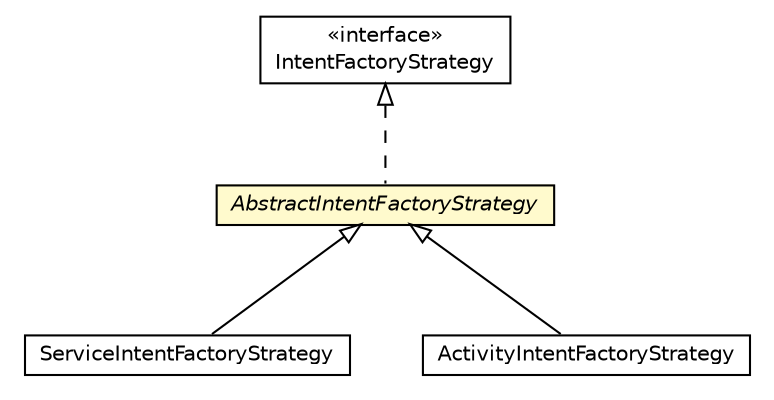 #!/usr/local/bin/dot
#
# Class diagram 
# Generated by UMLGraph version 5.1 (http://www.umlgraph.org/)
#

digraph G {
	edge [fontname="Helvetica",fontsize=10,labelfontname="Helvetica",labelfontsize=10];
	node [fontname="Helvetica",fontsize=10,shape=plaintext];
	nodesep=0.25;
	ranksep=0.5;
	// org.androidtransfuse.intentFactory.ServiceIntentFactoryStrategy
	c7368 [label=<<table title="org.androidtransfuse.intentFactory.ServiceIntentFactoryStrategy" border="0" cellborder="1" cellspacing="0" cellpadding="2" port="p" href="./ServiceIntentFactoryStrategy.html">
		<tr><td><table border="0" cellspacing="0" cellpadding="1">
<tr><td align="center" balign="center"> ServiceIntentFactoryStrategy </td></tr>
		</table></td></tr>
		</table>>, fontname="Helvetica", fontcolor="black", fontsize=10.0];
	// org.androidtransfuse.intentFactory.IntentFactoryStrategy
	c7369 [label=<<table title="org.androidtransfuse.intentFactory.IntentFactoryStrategy" border="0" cellborder="1" cellspacing="0" cellpadding="2" port="p" href="./IntentFactoryStrategy.html">
		<tr><td><table border="0" cellspacing="0" cellpadding="1">
<tr><td align="center" balign="center"> &#171;interface&#187; </td></tr>
<tr><td align="center" balign="center"> IntentFactoryStrategy </td></tr>
		</table></td></tr>
		</table>>, fontname="Helvetica", fontcolor="black", fontsize=10.0];
	// org.androidtransfuse.intentFactory.AbstractIntentFactoryStrategy
	c7372 [label=<<table title="org.androidtransfuse.intentFactory.AbstractIntentFactoryStrategy" border="0" cellborder="1" cellspacing="0" cellpadding="2" port="p" bgcolor="lemonChiffon" href="./AbstractIntentFactoryStrategy.html">
		<tr><td><table border="0" cellspacing="0" cellpadding="1">
<tr><td align="center" balign="center"><font face="Helvetica-Oblique"> AbstractIntentFactoryStrategy </font></td></tr>
		</table></td></tr>
		</table>>, fontname="Helvetica", fontcolor="black", fontsize=10.0];
	// org.androidtransfuse.intentFactory.ActivityIntentFactoryStrategy
	c7373 [label=<<table title="org.androidtransfuse.intentFactory.ActivityIntentFactoryStrategy" border="0" cellborder="1" cellspacing="0" cellpadding="2" port="p" href="./ActivityIntentFactoryStrategy.html">
		<tr><td><table border="0" cellspacing="0" cellpadding="1">
<tr><td align="center" balign="center"> ActivityIntentFactoryStrategy </td></tr>
		</table></td></tr>
		</table>>, fontname="Helvetica", fontcolor="black", fontsize=10.0];
	//org.androidtransfuse.intentFactory.ServiceIntentFactoryStrategy extends org.androidtransfuse.intentFactory.AbstractIntentFactoryStrategy
	c7372:p -> c7368:p [dir=back,arrowtail=empty];
	//org.androidtransfuse.intentFactory.AbstractIntentFactoryStrategy implements org.androidtransfuse.intentFactory.IntentFactoryStrategy
	c7369:p -> c7372:p [dir=back,arrowtail=empty,style=dashed];
	//org.androidtransfuse.intentFactory.ActivityIntentFactoryStrategy extends org.androidtransfuse.intentFactory.AbstractIntentFactoryStrategy
	c7372:p -> c7373:p [dir=back,arrowtail=empty];
}

